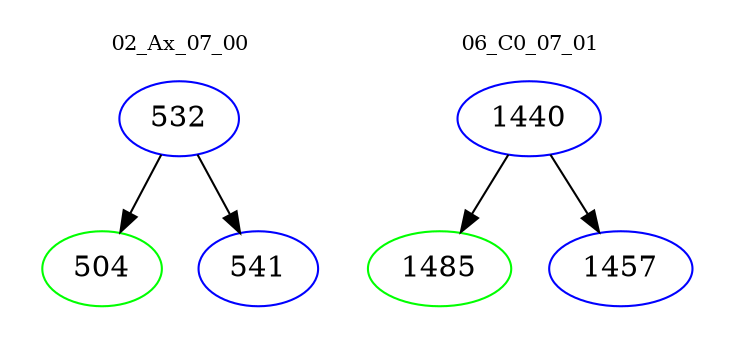 digraph{
subgraph cluster_0 {
color = white
label = "02_Ax_07_00";
fontsize=10;
T0_532 [label="532", color="blue"]
T0_532 -> T0_504 [color="black"]
T0_504 [label="504", color="green"]
T0_532 -> T0_541 [color="black"]
T0_541 [label="541", color="blue"]
}
subgraph cluster_1 {
color = white
label = "06_C0_07_01";
fontsize=10;
T1_1440 [label="1440", color="blue"]
T1_1440 -> T1_1485 [color="black"]
T1_1485 [label="1485", color="green"]
T1_1440 -> T1_1457 [color="black"]
T1_1457 [label="1457", color="blue"]
}
}
